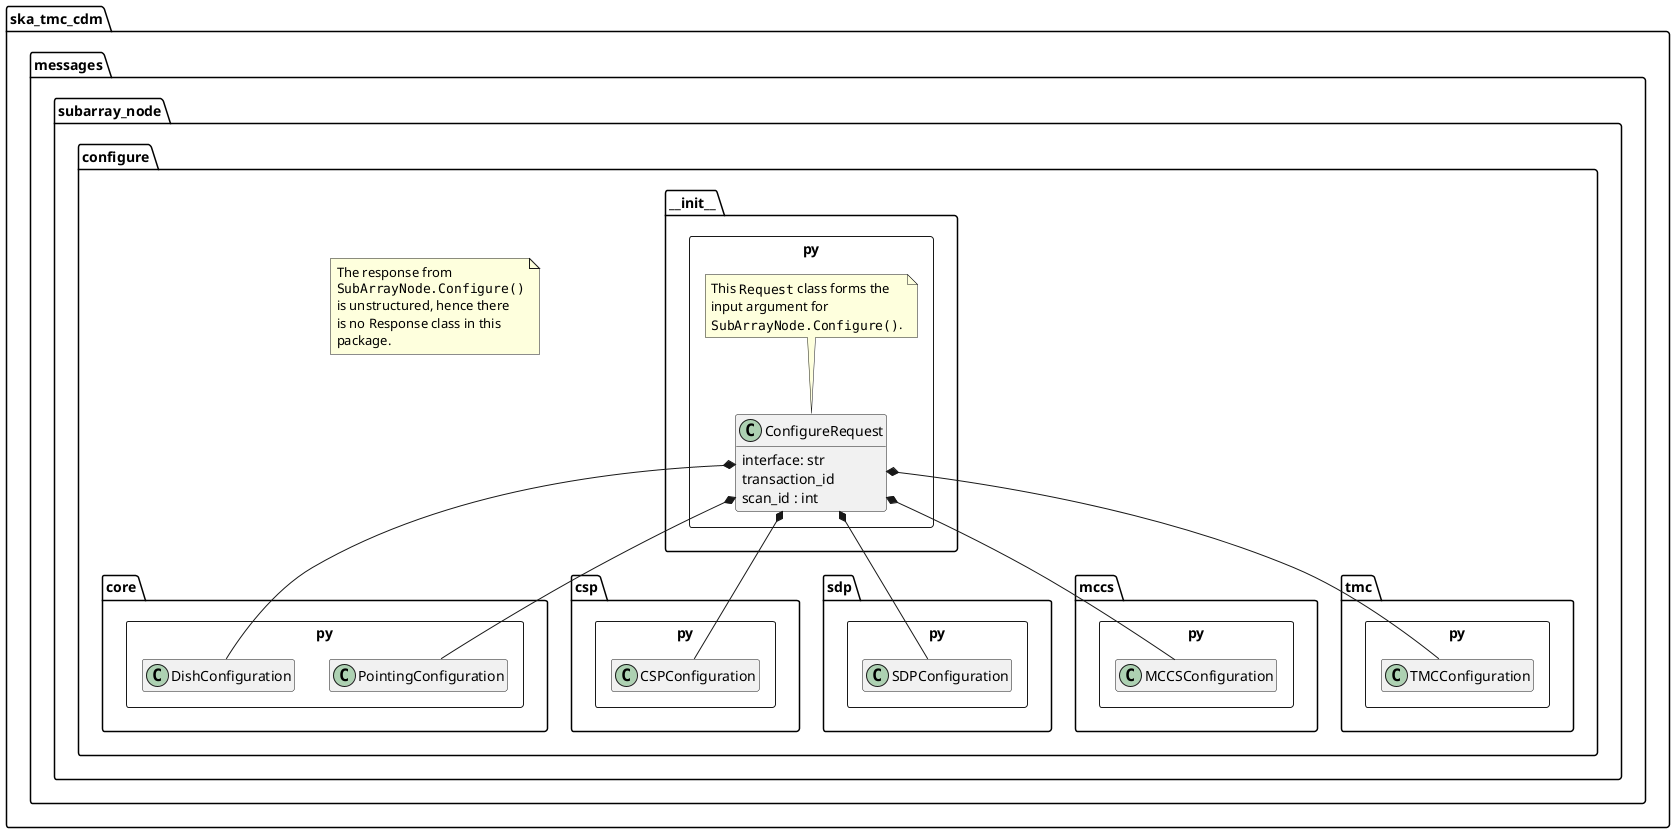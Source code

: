 @startuml
hide empty members

package ska_tmc_cdm.messages.subarray_node.configure {
	package core.py <<Rectangle>> {
		class PointingConfiguration
		class DishConfiguration
	}

	package csp.py <<Rectangle>> {
		class CSPConfiguration
	}

	package sdp.py <<Rectangle>> {
		class SDPConfiguration
	}

    package sdp.py <<Rectangle>> {
        class SDPConfiguration
    }

    package mccs.py <<Rectangle>> {
        class MCCSConfiguration
    }

	package tmc.py <<Rectangle>> {
		class TMCConfiguration
	}

	package ~__init__.py <<Rectangle>> {
		class ConfigureRequest {
            interface: str
			transaction_id
			scan_id : int
		}
		ConfigureRequest *-- PointingConfiguration
		ConfigureRequest *-- DishConfiguration
		ConfigureRequest *-- CSPConfiguration
		ConfigureRequest *-- SDPConfiguration
		ConfigureRequest *-- MCCSConfiguration
        ConfigureRequest *-- TMCConfiguration

		note top of ConfigureRequest
			This ""Request"" class forms the
			input argument for
			""SubArrayNode.Configure()"".
		end note
	}

	note as N1
		The response from
		""SubArrayNode.Configure()""
		is unstructured, hence there
		is no Response class in this
		package.
	end note
}

@enduml
